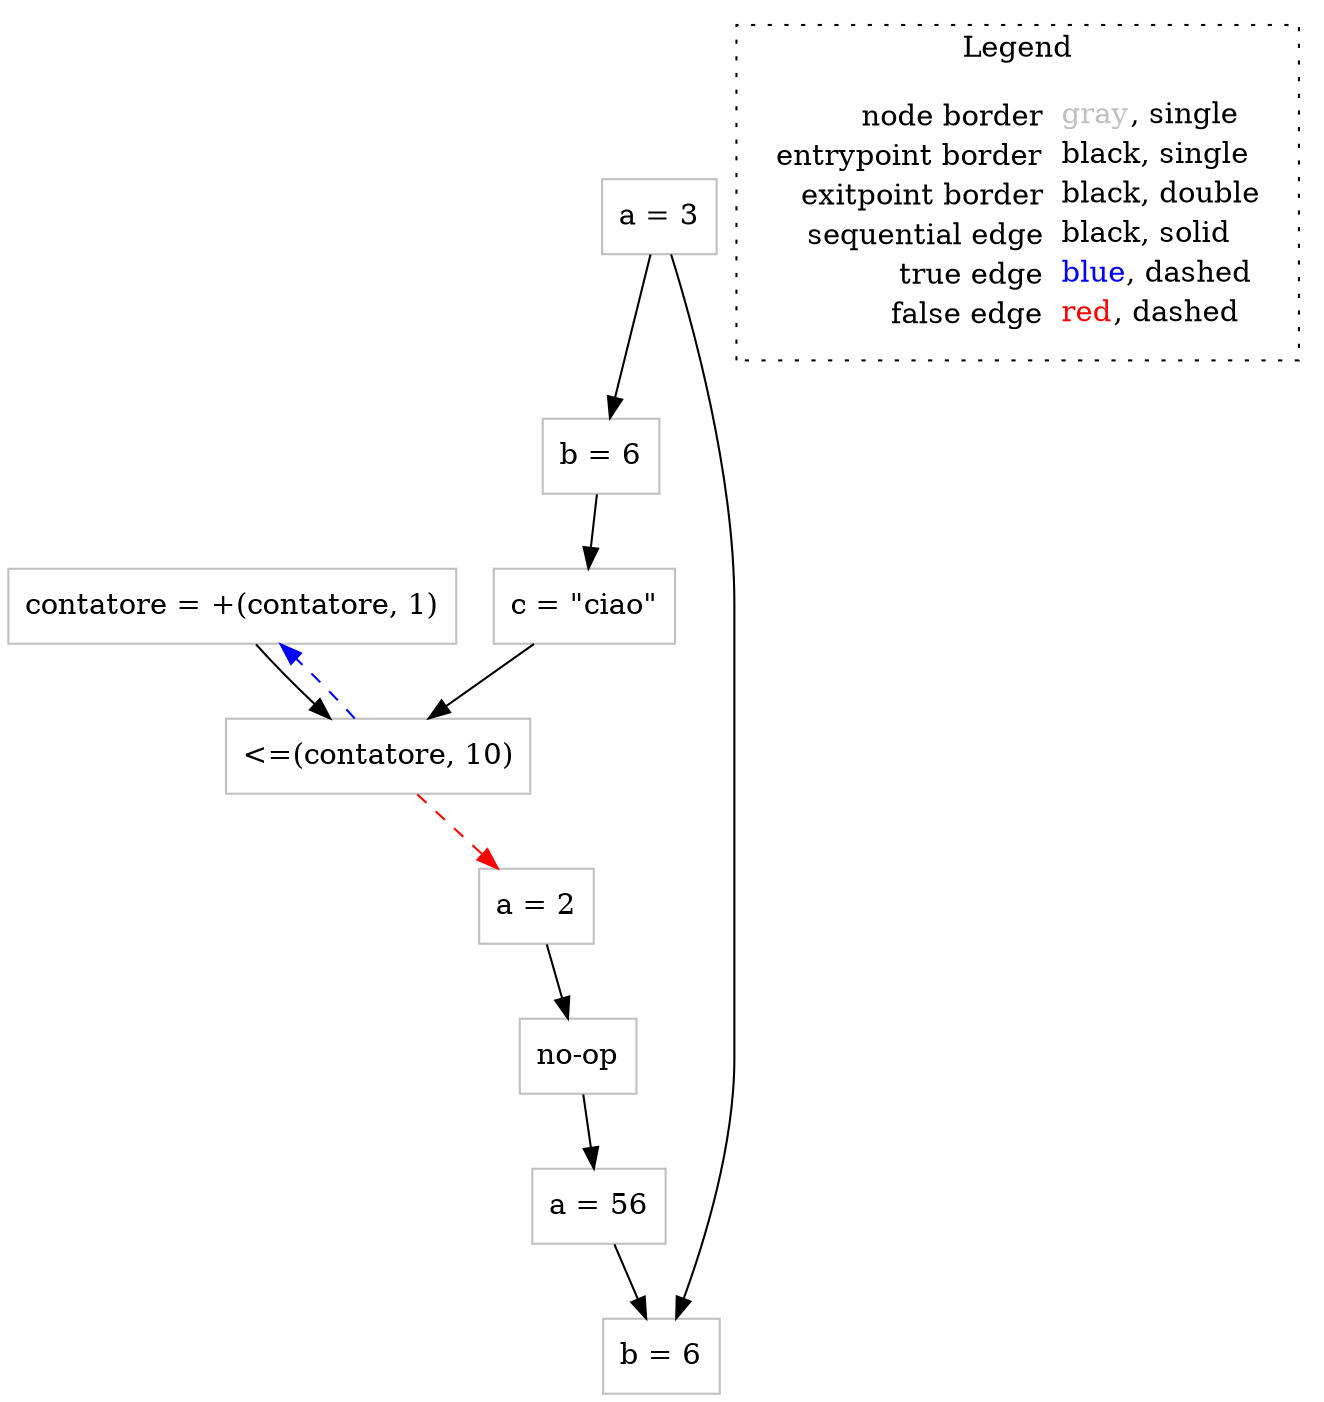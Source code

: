 digraph {
	"node0" [shape="rect",color="gray",label=<contatore = +(contatore, 1)>];
	"node1" [shape="rect",color="gray",label=<b = 6>];
	"node2" [shape="rect",color="gray",label=<b = 6>];
	"node3" [shape="rect",color="gray",label=<a = 3>];
	"node4" [shape="rect",color="gray",label=<a = 56>];
	"node5" [shape="rect",color="gray",label=<a = 2>];
	"node6" [shape="rect",color="gray",label=<&lt;=(contatore, 10)>];
	"node7" [shape="rect",color="gray",label=<no-op>];
	"node8" [shape="rect",color="gray",label=<c = &quot;ciao&quot;>];
	"node0" -> "node6" [color="black"];
	"node2" -> "node8" [color="black"];
	"node3" -> "node1" [color="black"];
	"node3" -> "node2" [color="black"];
	"node4" -> "node1" [color="black"];
	"node5" -> "node7" [color="black"];
	"node6" -> "node0" [color="blue",style="dashed"];
	"node6" -> "node5" [color="red",style="dashed"];
	"node7" -> "node4" [color="black"];
	"node8" -> "node6" [color="black"];
subgraph cluster_legend {
	label="Legend";
	style=dotted;
	node [shape=plaintext];
	"legend" [label=<<table border="0" cellpadding="2" cellspacing="0" cellborder="0"><tr><td align="right">node border&nbsp;</td><td align="left"><font color="gray">gray</font>, single</td></tr><tr><td align="right">entrypoint border&nbsp;</td><td align="left"><font color="black">black</font>, single</td></tr><tr><td align="right">exitpoint border&nbsp;</td><td align="left"><font color="black">black</font>, double</td></tr><tr><td align="right">sequential edge&nbsp;</td><td align="left"><font color="black">black</font>, solid</td></tr><tr><td align="right">true edge&nbsp;</td><td align="left"><font color="blue">blue</font>, dashed</td></tr><tr><td align="right">false edge&nbsp;</td><td align="left"><font color="red">red</font>, dashed</td></tr></table>>];
}

}
